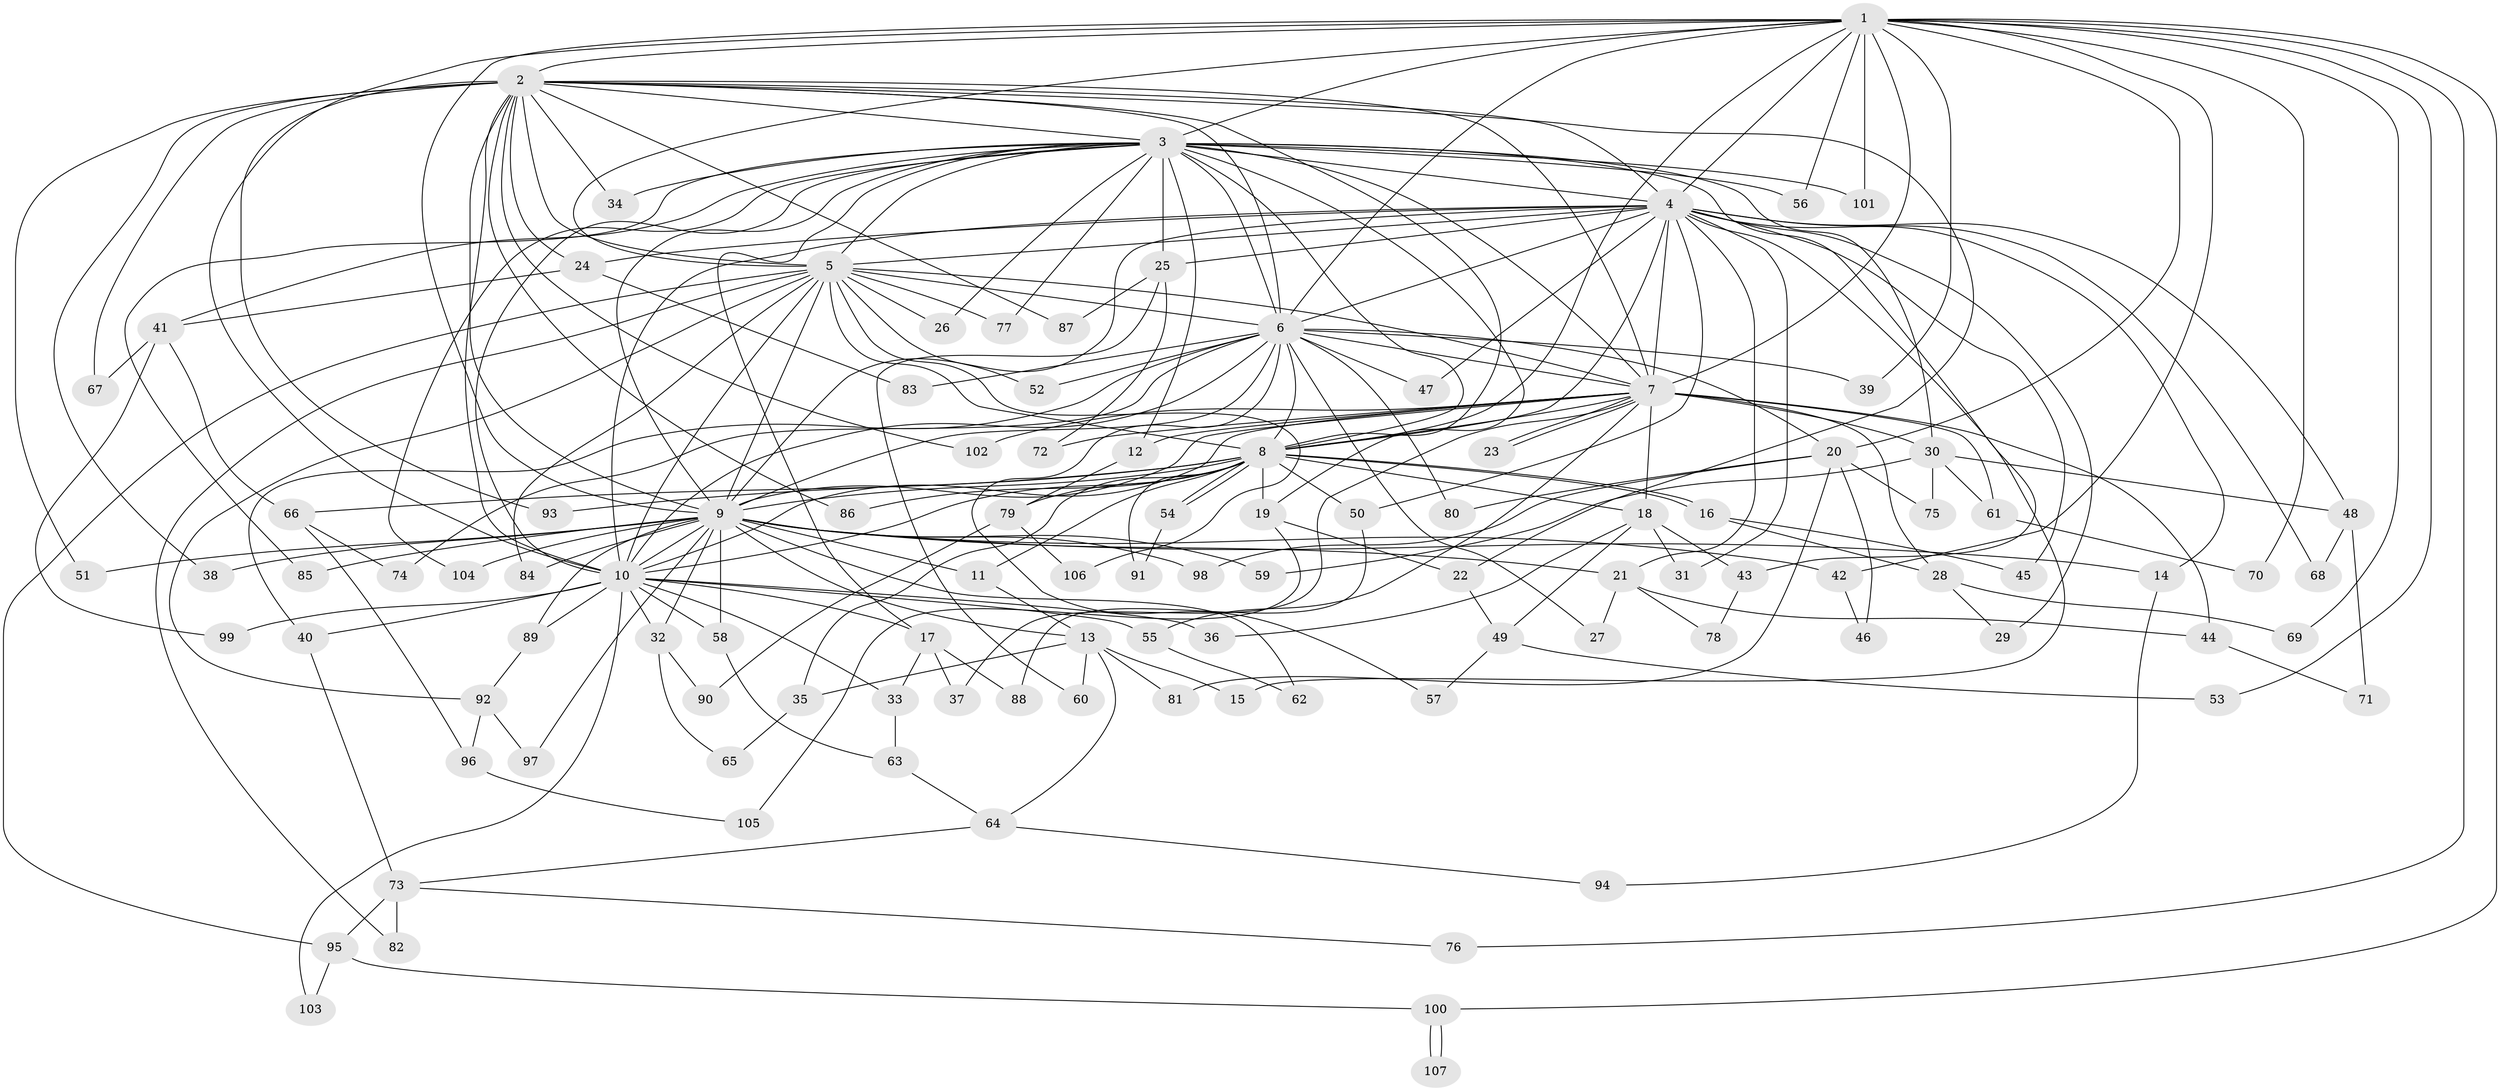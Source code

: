 // coarse degree distribution, {17: 0.03125, 13: 0.015625, 21: 0.015625, 27: 0.015625, 15: 0.015625, 18: 0.015625, 23: 0.015625, 16: 0.015625, 3: 0.125, 10: 0.015625, 2: 0.453125, 4: 0.078125, 5: 0.09375, 7: 0.015625, 6: 0.046875, 1: 0.03125}
// Generated by graph-tools (version 1.1) at 2025/17/03/04/25 18:17:54]
// undirected, 107 vertices, 239 edges
graph export_dot {
graph [start="1"]
  node [color=gray90,style=filled];
  1;
  2;
  3;
  4;
  5;
  6;
  7;
  8;
  9;
  10;
  11;
  12;
  13;
  14;
  15;
  16;
  17;
  18;
  19;
  20;
  21;
  22;
  23;
  24;
  25;
  26;
  27;
  28;
  29;
  30;
  31;
  32;
  33;
  34;
  35;
  36;
  37;
  38;
  39;
  40;
  41;
  42;
  43;
  44;
  45;
  46;
  47;
  48;
  49;
  50;
  51;
  52;
  53;
  54;
  55;
  56;
  57;
  58;
  59;
  60;
  61;
  62;
  63;
  64;
  65;
  66;
  67;
  68;
  69;
  70;
  71;
  72;
  73;
  74;
  75;
  76;
  77;
  78;
  79;
  80;
  81;
  82;
  83;
  84;
  85;
  86;
  87;
  88;
  89;
  90;
  91;
  92;
  93;
  94;
  95;
  96;
  97;
  98;
  99;
  100;
  101;
  102;
  103;
  104;
  105;
  106;
  107;
  1 -- 2;
  1 -- 3;
  1 -- 4;
  1 -- 5;
  1 -- 6;
  1 -- 7;
  1 -- 8;
  1 -- 9;
  1 -- 10;
  1 -- 20;
  1 -- 39;
  1 -- 42;
  1 -- 53;
  1 -- 56;
  1 -- 69;
  1 -- 70;
  1 -- 76;
  1 -- 100;
  1 -- 101;
  2 -- 3;
  2 -- 4;
  2 -- 5;
  2 -- 6;
  2 -- 7;
  2 -- 8;
  2 -- 9;
  2 -- 10;
  2 -- 22;
  2 -- 24;
  2 -- 34;
  2 -- 38;
  2 -- 51;
  2 -- 67;
  2 -- 86;
  2 -- 87;
  2 -- 93;
  2 -- 102;
  3 -- 4;
  3 -- 5;
  3 -- 6;
  3 -- 7;
  3 -- 8;
  3 -- 9;
  3 -- 10;
  3 -- 12;
  3 -- 17;
  3 -- 19;
  3 -- 25;
  3 -- 26;
  3 -- 30;
  3 -- 34;
  3 -- 41;
  3 -- 43;
  3 -- 56;
  3 -- 77;
  3 -- 85;
  3 -- 101;
  3 -- 104;
  4 -- 5;
  4 -- 6;
  4 -- 7;
  4 -- 8;
  4 -- 9;
  4 -- 10;
  4 -- 14;
  4 -- 15;
  4 -- 21;
  4 -- 24;
  4 -- 25;
  4 -- 29;
  4 -- 31;
  4 -- 45;
  4 -- 47;
  4 -- 48;
  4 -- 50;
  4 -- 68;
  5 -- 6;
  5 -- 7;
  5 -- 8;
  5 -- 9;
  5 -- 10;
  5 -- 26;
  5 -- 52;
  5 -- 77;
  5 -- 82;
  5 -- 84;
  5 -- 92;
  5 -- 95;
  5 -- 106;
  6 -- 7;
  6 -- 8;
  6 -- 9;
  6 -- 10;
  6 -- 20;
  6 -- 27;
  6 -- 39;
  6 -- 40;
  6 -- 47;
  6 -- 52;
  6 -- 57;
  6 -- 74;
  6 -- 80;
  6 -- 83;
  7 -- 8;
  7 -- 9;
  7 -- 10;
  7 -- 12;
  7 -- 18;
  7 -- 23;
  7 -- 23;
  7 -- 28;
  7 -- 30;
  7 -- 37;
  7 -- 44;
  7 -- 55;
  7 -- 61;
  7 -- 72;
  7 -- 102;
  8 -- 9;
  8 -- 10;
  8 -- 11;
  8 -- 16;
  8 -- 16;
  8 -- 18;
  8 -- 19;
  8 -- 35;
  8 -- 50;
  8 -- 54;
  8 -- 54;
  8 -- 66;
  8 -- 79;
  8 -- 86;
  8 -- 91;
  8 -- 93;
  9 -- 10;
  9 -- 11;
  9 -- 13;
  9 -- 14;
  9 -- 21;
  9 -- 32;
  9 -- 38;
  9 -- 42;
  9 -- 51;
  9 -- 58;
  9 -- 59;
  9 -- 62;
  9 -- 84;
  9 -- 85;
  9 -- 89;
  9 -- 97;
  9 -- 98;
  9 -- 104;
  10 -- 17;
  10 -- 32;
  10 -- 33;
  10 -- 36;
  10 -- 40;
  10 -- 55;
  10 -- 58;
  10 -- 89;
  10 -- 99;
  10 -- 103;
  11 -- 13;
  12 -- 79;
  13 -- 15;
  13 -- 35;
  13 -- 60;
  13 -- 64;
  13 -- 81;
  14 -- 94;
  16 -- 28;
  16 -- 45;
  17 -- 33;
  17 -- 37;
  17 -- 88;
  18 -- 31;
  18 -- 36;
  18 -- 43;
  18 -- 49;
  19 -- 22;
  19 -- 105;
  20 -- 46;
  20 -- 75;
  20 -- 80;
  20 -- 81;
  20 -- 98;
  21 -- 27;
  21 -- 44;
  21 -- 78;
  22 -- 49;
  24 -- 41;
  24 -- 83;
  25 -- 60;
  25 -- 72;
  25 -- 87;
  28 -- 29;
  28 -- 69;
  30 -- 48;
  30 -- 59;
  30 -- 61;
  30 -- 75;
  32 -- 65;
  32 -- 90;
  33 -- 63;
  35 -- 65;
  40 -- 73;
  41 -- 66;
  41 -- 67;
  41 -- 99;
  42 -- 46;
  43 -- 78;
  44 -- 71;
  48 -- 68;
  48 -- 71;
  49 -- 53;
  49 -- 57;
  50 -- 88;
  54 -- 91;
  55 -- 62;
  58 -- 63;
  61 -- 70;
  63 -- 64;
  64 -- 73;
  64 -- 94;
  66 -- 74;
  66 -- 96;
  73 -- 76;
  73 -- 82;
  73 -- 95;
  79 -- 90;
  79 -- 106;
  89 -- 92;
  92 -- 96;
  92 -- 97;
  95 -- 100;
  95 -- 103;
  96 -- 105;
  100 -- 107;
  100 -- 107;
}
